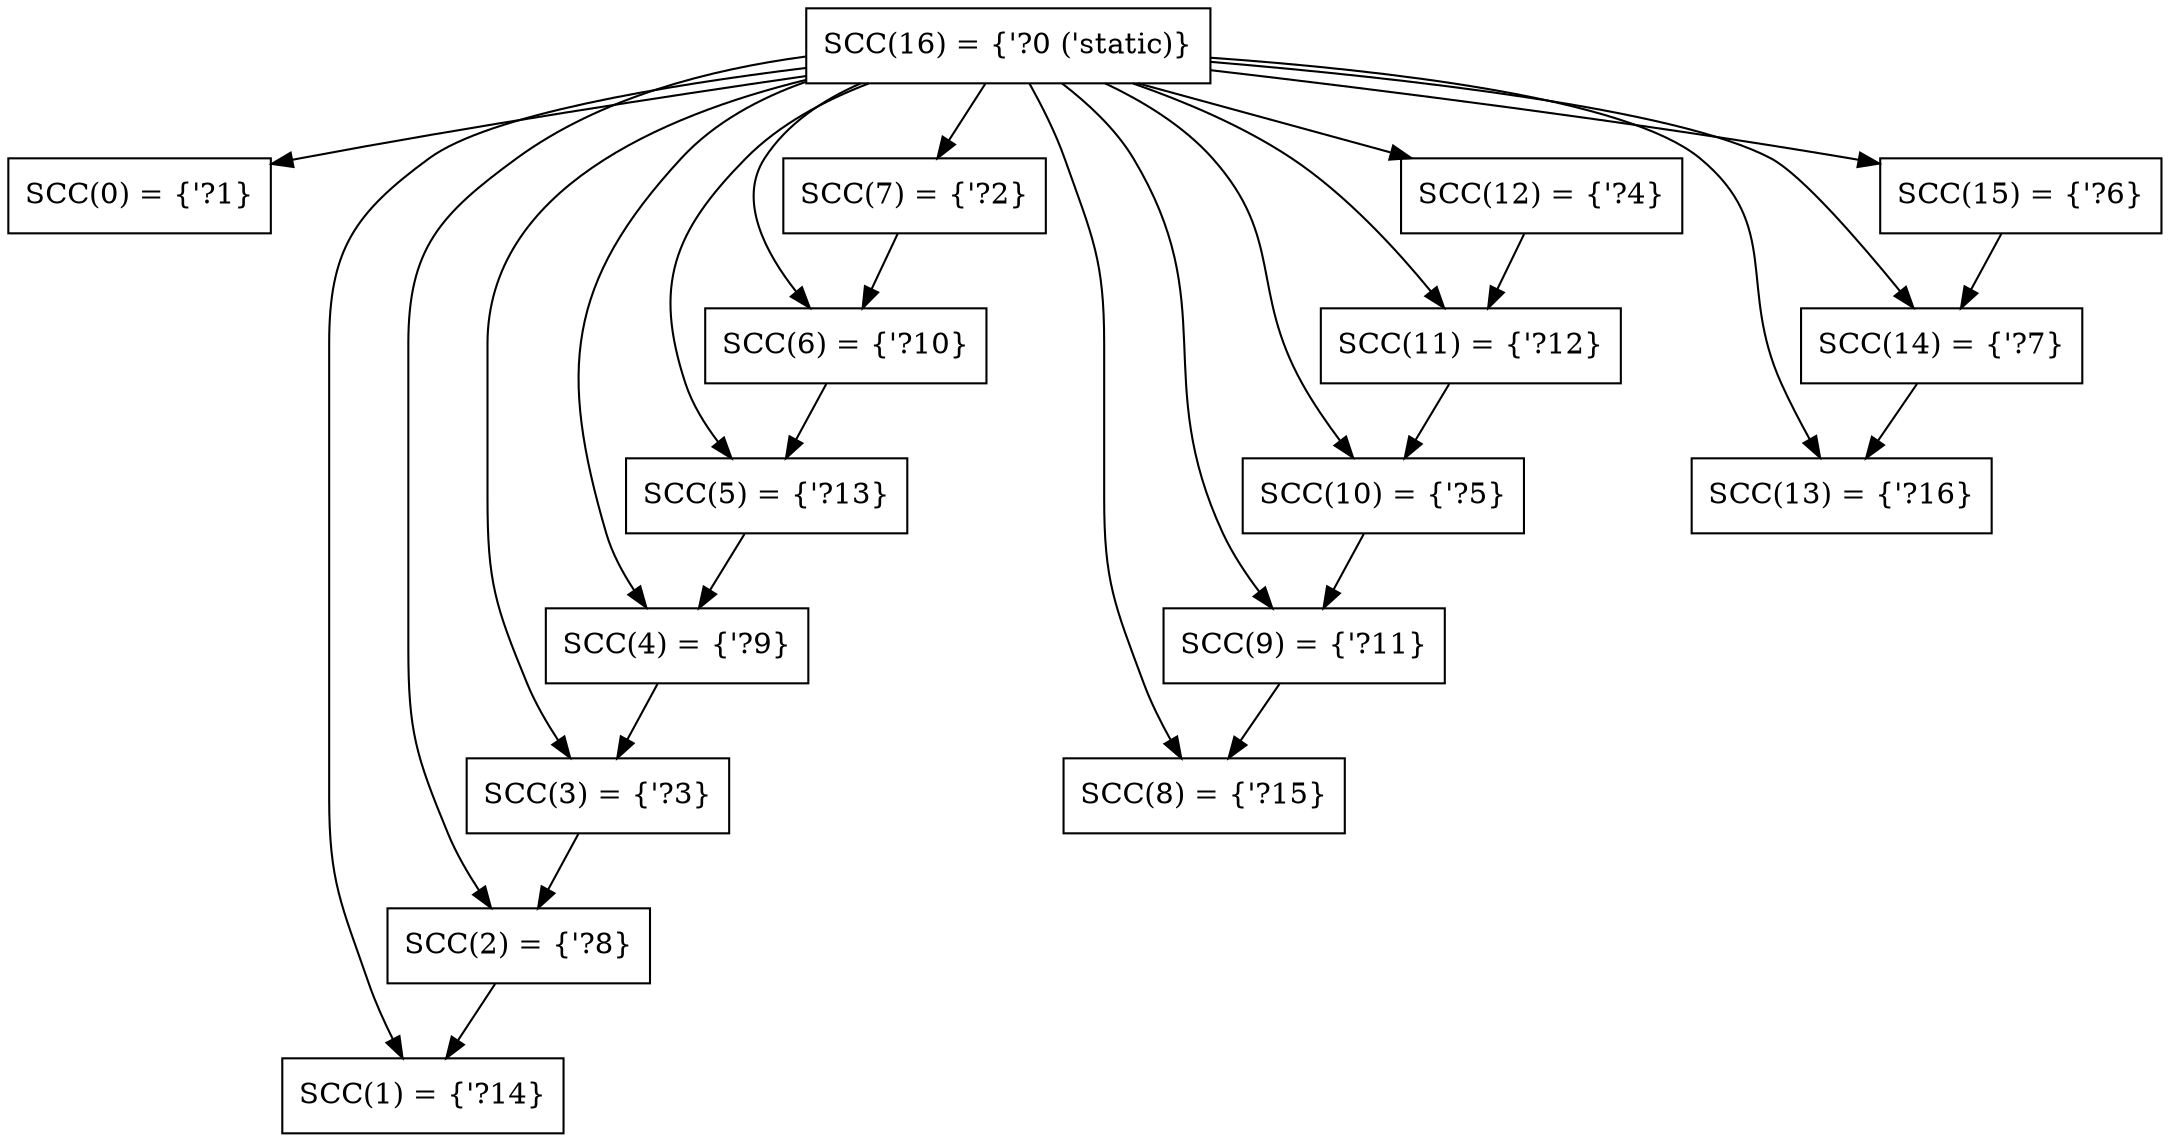 digraph RegionInferenceContext {
    r0[label="SCC(0) = {\'?1}"][shape="box"];
    r1[label="SCC(1) = {\'?14}"][shape="box"];
    r2[label="SCC(2) = {\'?8}"][shape="box"];
    r3[label="SCC(3) = {\'?3}"][shape="box"];
    r4[label="SCC(4) = {\'?9}"][shape="box"];
    r5[label="SCC(5) = {\'?13}"][shape="box"];
    r6[label="SCC(6) = {\'?10}"][shape="box"];
    r7[label="SCC(7) = {\'?2}"][shape="box"];
    r8[label="SCC(8) = {\'?15}"][shape="box"];
    r9[label="SCC(9) = {\'?11}"][shape="box"];
    r10[label="SCC(10) = {\'?5}"][shape="box"];
    r11[label="SCC(11) = {\'?12}"][shape="box"];
    r12[label="SCC(12) = {\'?4}"][shape="box"];
    r13[label="SCC(13) = {\'?16}"][shape="box"];
    r14[label="SCC(14) = {\'?7}"][shape="box"];
    r15[label="SCC(15) = {\'?6}"][shape="box"];
    r16[label="SCC(16) = {\'?0 (\'static)}"][shape="box"];
    r2 -> r1[label=""];
    r3 -> r2[label=""];
    r4 -> r3[label=""];
    r5 -> r4[label=""];
    r6 -> r5[label=""];
    r7 -> r6[label=""];
    r9 -> r8[label=""];
    r10 -> r9[label=""];
    r11 -> r10[label=""];
    r12 -> r11[label=""];
    r14 -> r13[label=""];
    r15 -> r14[label=""];
    r16 -> r0[label=""];
    r16 -> r7[label=""];
    r16 -> r3[label=""];
    r16 -> r12[label=""];
    r16 -> r10[label=""];
    r16 -> r15[label=""];
    r16 -> r14[label=""];
    r16 -> r2[label=""];
    r16 -> r4[label=""];
    r16 -> r6[label=""];
    r16 -> r9[label=""];
    r16 -> r11[label=""];
    r16 -> r5[label=""];
    r16 -> r1[label=""];
    r16 -> r8[label=""];
    r16 -> r13[label=""];
}
